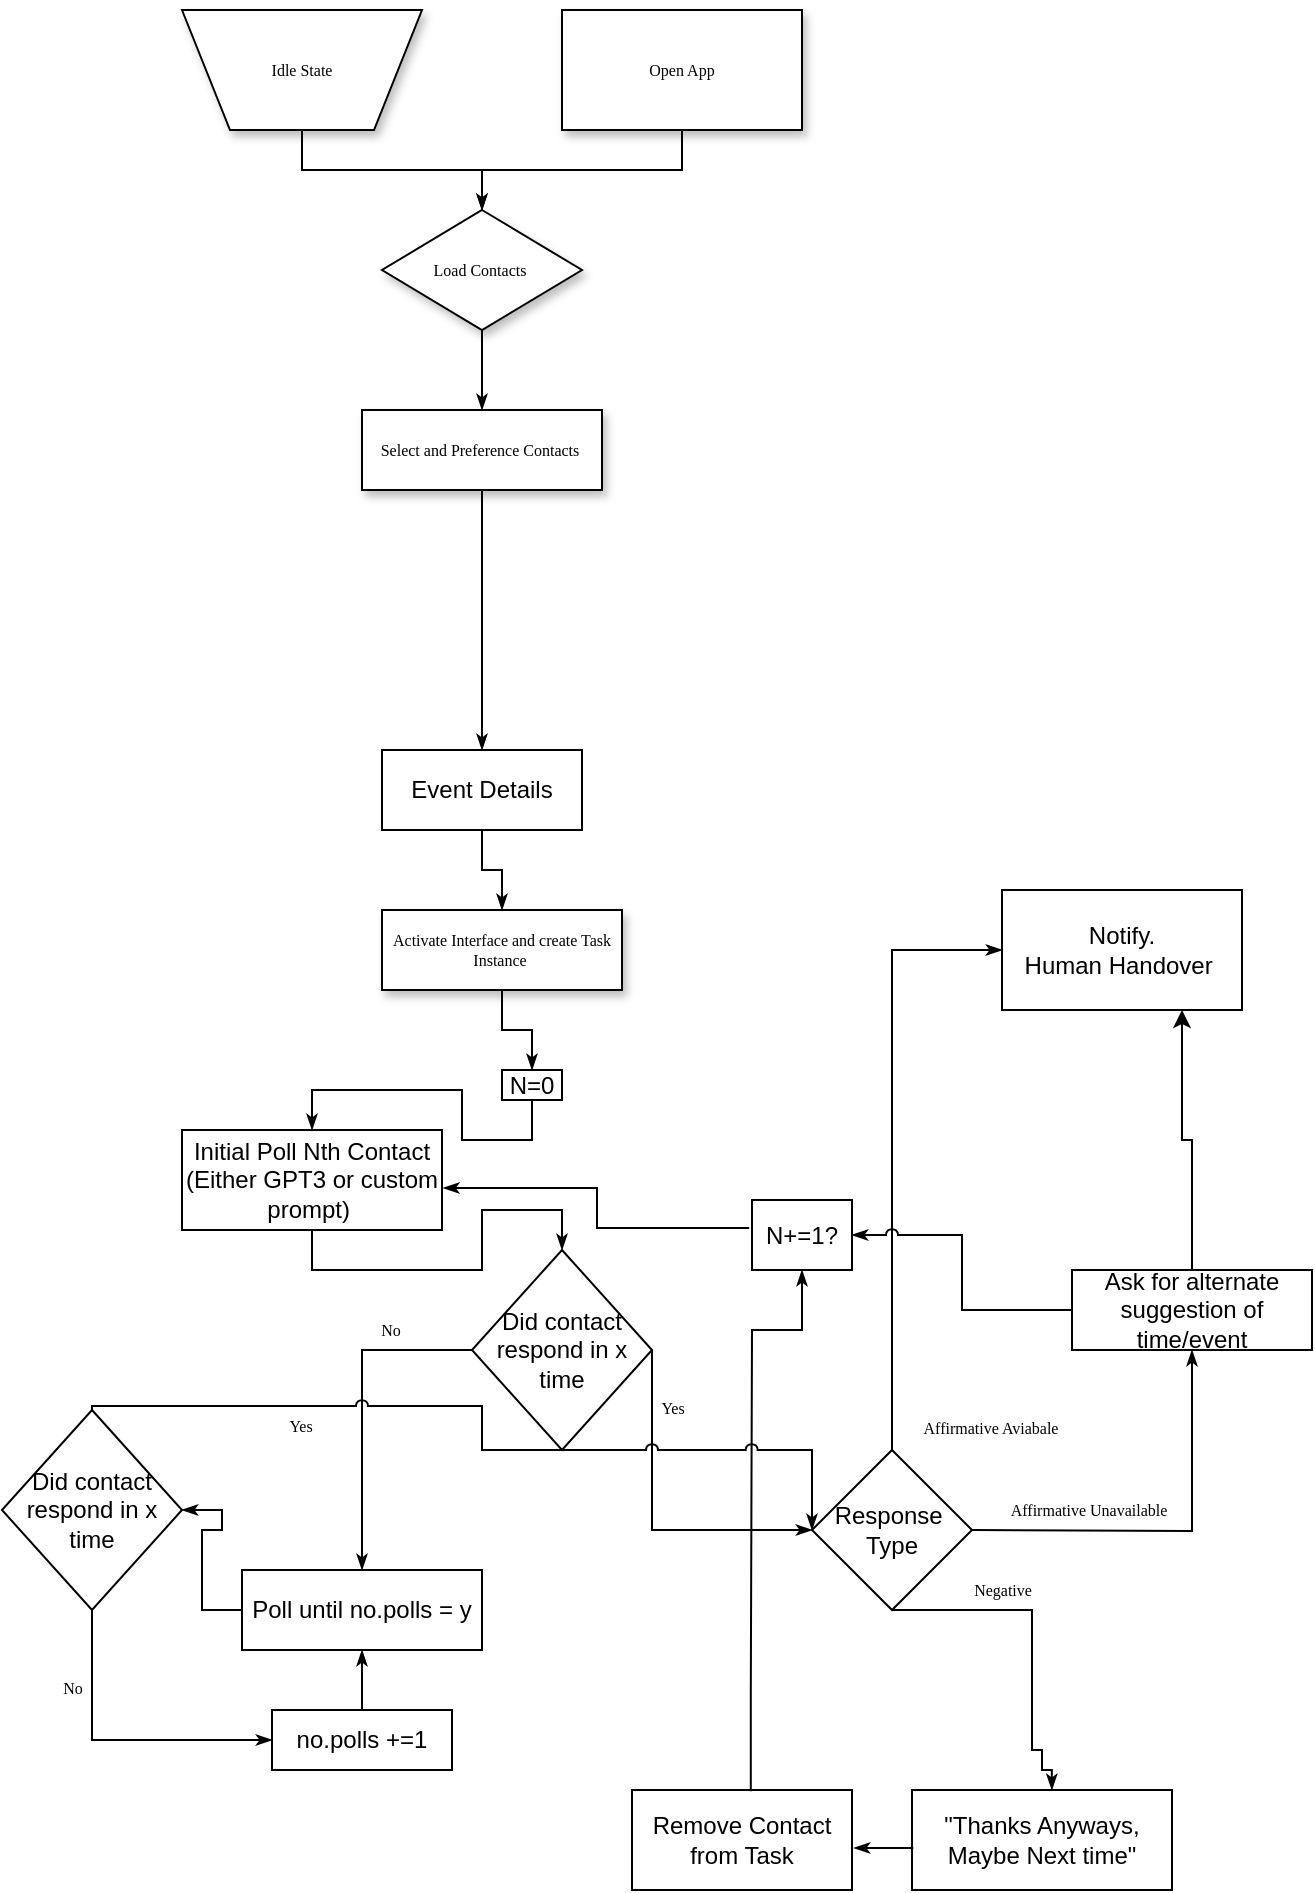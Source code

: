 <mxfile version="20.5.1" type="device"><diagram name="Page-1" id="edf60f1a-56cd-e834-aa8a-f176f3a09ee4"><mxGraphModel dx="981" dy="526" grid="1" gridSize="10" guides="1" tooltips="1" connect="1" arrows="1" fold="1" page="1" pageScale="1" pageWidth="1100" pageHeight="850" background="none" math="0" shadow="0"><root><mxCell id="0"/><mxCell id="1" parent="0"/><mxCell id="60e70716793133e9-31" style="edgeStyle=orthogonalEdgeStyle;rounded=0;html=1;labelBackgroundColor=none;startSize=5;endArrow=classicThin;endFill=1;endSize=5;jettySize=auto;orthogonalLoop=1;strokeWidth=1;fontFamily=Verdana;fontSize=8" parent="1" source="60e70716793133e9-2" target="60e70716793133e9-5" edge="1"><mxGeometry relative="1" as="geometry"/></mxCell><mxCell id="60e70716793133e9-2" value="Idle State" style="shape=trapezoid;whiteSpace=wrap;html=1;rounded=0;shadow=1;labelBackgroundColor=none;strokeWidth=1;fontFamily=Verdana;fontSize=8;align=center;flipV=1;" parent="1" vertex="1"><mxGeometry x="100" y="120" width="120" height="60" as="geometry"/></mxCell><mxCell id="60e70716793133e9-32" style="edgeStyle=orthogonalEdgeStyle;rounded=0;html=1;labelBackgroundColor=none;startSize=5;endArrow=classicThin;endFill=1;endSize=5;jettySize=auto;orthogonalLoop=1;strokeWidth=1;fontFamily=Verdana;fontSize=8" parent="1" source="60e70716793133e9-4" target="60e70716793133e9-5" edge="1"><mxGeometry relative="1" as="geometry"/></mxCell><mxCell id="60e70716793133e9-4" value="Open App" style="rounded=0;whiteSpace=wrap;html=1;shadow=1;labelBackgroundColor=none;strokeWidth=1;fontFamily=Verdana;fontSize=8;align=center;" parent="1" vertex="1"><mxGeometry x="290" y="120" width="120" height="60" as="geometry"/></mxCell><mxCell id="60e70716793133e9-37" value="" style="edgeStyle=orthogonalEdgeStyle;rounded=0;html=1;labelBackgroundColor=none;startSize=5;endArrow=classicThin;endFill=1;endSize=5;jettySize=auto;orthogonalLoop=1;strokeWidth=1;fontFamily=Verdana;fontSize=8" parent="1" source="60e70716793133e9-5" target="60e70716793133e9-9" edge="1"><mxGeometry x="-0.5" y="10" relative="1" as="geometry"><mxPoint as="offset"/></mxGeometry></mxCell><mxCell id="60e70716793133e9-5" value="Load Contacts&amp;nbsp;" style="rhombus;whiteSpace=wrap;html=1;rounded=0;shadow=1;labelBackgroundColor=none;strokeWidth=1;fontFamily=Verdana;fontSize=8;align=center;" parent="1" vertex="1"><mxGeometry x="200" y="220" width="100" height="60" as="geometry"/></mxCell><mxCell id="60e70716793133e9-38" style="edgeStyle=orthogonalEdgeStyle;rounded=0;html=1;labelBackgroundColor=none;startSize=5;endArrow=classicThin;endFill=1;endSize=5;jettySize=auto;orthogonalLoop=1;strokeWidth=1;fontFamily=Verdana;fontSize=8;entryX=0.5;entryY=0;entryDx=0;entryDy=0;" parent="1" source="60e70716793133e9-9" target="zBEtfd5LYOTdmo_GoCIf-2" edge="1"><mxGeometry relative="1" as="geometry"><mxPoint x="250" y="410.0" as="targetPoint"/></mxGeometry></mxCell><mxCell id="60e70716793133e9-9" value="Select and Preference Contacts&amp;nbsp;" style="whiteSpace=wrap;html=1;rounded=0;shadow=1;labelBackgroundColor=none;strokeWidth=1;fontFamily=Verdana;fontSize=8;align=center;" parent="1" vertex="1"><mxGeometry x="190" y="320" width="120" height="40" as="geometry"/></mxCell><mxCell id="60e70716793133e9-42" style="edgeStyle=orthogonalEdgeStyle;rounded=0;html=1;labelBackgroundColor=none;startSize=5;endArrow=classicThin;endFill=1;endSize=5;jettySize=auto;orthogonalLoop=1;strokeWidth=1;fontFamily=Verdana;fontSize=8;entryX=0.5;entryY=0;entryDx=0;entryDy=0;" parent="1" source="60e70716793133e9-13" target="zBEtfd5LYOTdmo_GoCIf-34" edge="1"><mxGeometry relative="1" as="geometry"/></mxCell><mxCell id="60e70716793133e9-13" value="Activate Interface and create Task Instance&amp;nbsp;" style="whiteSpace=wrap;html=1;rounded=0;shadow=1;labelBackgroundColor=none;strokeWidth=1;fontFamily=Verdana;fontSize=8;align=center;" parent="1" vertex="1"><mxGeometry x="200" y="570" width="120" height="40" as="geometry"/></mxCell><mxCell id="zBEtfd5LYOTdmo_GoCIf-1" value="Initial Poll Nth Contact (Either GPT3 or custom prompt)&amp;nbsp;" style="rounded=0;whiteSpace=wrap;html=1;" vertex="1" parent="1"><mxGeometry x="100" y="680" width="130" height="50" as="geometry"/></mxCell><mxCell id="zBEtfd5LYOTdmo_GoCIf-2" value="Event Details" style="rounded=0;whiteSpace=wrap;html=1;" vertex="1" parent="1"><mxGeometry x="200" y="490" width="100" height="40" as="geometry"/></mxCell><mxCell id="zBEtfd5LYOTdmo_GoCIf-5" style="edgeStyle=orthogonalEdgeStyle;rounded=0;html=1;labelBackgroundColor=none;startSize=5;endArrow=classicThin;endFill=1;endSize=5;jettySize=auto;orthogonalLoop=1;strokeWidth=1;fontFamily=Verdana;fontSize=8;exitX=0.5;exitY=1;exitDx=0;exitDy=0;entryX=0.5;entryY=0;entryDx=0;entryDy=0;" edge="1" parent="1" source="zBEtfd5LYOTdmo_GoCIf-2" target="60e70716793133e9-13"><mxGeometry relative="1" as="geometry"><mxPoint x="270" y="620" as="sourcePoint"/><mxPoint x="360" y="660" as="targetPoint"/></mxGeometry></mxCell><mxCell id="zBEtfd5LYOTdmo_GoCIf-6" value="Did contact respond in x time" style="rhombus;whiteSpace=wrap;html=1;" vertex="1" parent="1"><mxGeometry x="245" y="740" width="90" height="100" as="geometry"/></mxCell><mxCell id="zBEtfd5LYOTdmo_GoCIf-7" style="edgeStyle=orthogonalEdgeStyle;rounded=0;html=1;labelBackgroundColor=none;startSize=5;endArrow=classicThin;endFill=1;endSize=5;jettySize=auto;orthogonalLoop=1;strokeWidth=1;fontFamily=Verdana;fontSize=8;exitX=0.5;exitY=1;exitDx=0;exitDy=0;" edge="1" parent="1" source="zBEtfd5LYOTdmo_GoCIf-1" target="zBEtfd5LYOTdmo_GoCIf-6"><mxGeometry relative="1" as="geometry"><mxPoint x="275" y="660" as="sourcePoint"/><mxPoint x="300" y="710" as="targetPoint"/></mxGeometry></mxCell><mxCell id="zBEtfd5LYOTdmo_GoCIf-8" value="Yes" style="edgeStyle=orthogonalEdgeStyle;rounded=0;html=1;labelBackgroundColor=none;startSize=5;endArrow=classicThin;endFill=1;endSize=5;jettySize=auto;orthogonalLoop=1;strokeWidth=1;fontFamily=Verdana;fontSize=8;exitX=1;exitY=0.5;exitDx=0;exitDy=0;jumpStyle=arc;entryX=0;entryY=0.5;entryDx=0;entryDy=0;" edge="1" parent="1" source="zBEtfd5LYOTdmo_GoCIf-6" target="zBEtfd5LYOTdmo_GoCIf-11"><mxGeometry x="-0.667" y="10" relative="1" as="geometry"><mxPoint as="offset"/><mxPoint x="345" y="880" as="sourcePoint"/><mxPoint x="335" y="880" as="targetPoint"/><Array as="points"><mxPoint x="335" y="880"/></Array></mxGeometry></mxCell><mxCell id="zBEtfd5LYOTdmo_GoCIf-9" value="No" style="edgeStyle=orthogonalEdgeStyle;rounded=0;html=1;labelBackgroundColor=none;startSize=5;endArrow=classicThin;endFill=1;endSize=5;jettySize=auto;orthogonalLoop=1;strokeWidth=1;fontFamily=Verdana;fontSize=8;exitX=0;exitY=0.5;exitDx=0;exitDy=0;entryX=0.5;entryY=0;entryDx=0;entryDy=0;jumpStyle=none;" edge="1" parent="1" source="zBEtfd5LYOTdmo_GoCIf-6" target="zBEtfd5LYOTdmo_GoCIf-26"><mxGeometry x="-0.5" y="-10" relative="1" as="geometry"><mxPoint as="offset"/><mxPoint x="185" y="880" as="sourcePoint"/><mxPoint x="185" y="890" as="targetPoint"/></mxGeometry></mxCell><mxCell id="zBEtfd5LYOTdmo_GoCIf-11" value="Response&amp;nbsp;&lt;br&gt;Type" style="rhombus;whiteSpace=wrap;html=1;" vertex="1" parent="1"><mxGeometry x="415" y="840" width="80" height="80" as="geometry"/></mxCell><mxCell id="zBEtfd5LYOTdmo_GoCIf-12" value="Affirmative Aviabale&amp;nbsp;" style="edgeStyle=orthogonalEdgeStyle;rounded=0;html=1;labelBackgroundColor=none;startSize=5;endArrow=classicThin;endFill=1;endSize=5;jettySize=auto;orthogonalLoop=1;strokeWidth=1;fontFamily=Verdana;fontSize=8;exitX=0.5;exitY=0;exitDx=0;exitDy=0;entryX=0;entryY=0.5;entryDx=0;entryDy=0;" edge="1" parent="1" source="zBEtfd5LYOTdmo_GoCIf-11" target="zBEtfd5LYOTdmo_GoCIf-15"><mxGeometry x="-0.926" y="-50" relative="1" as="geometry"><mxPoint as="offset"/><mxPoint x="450" y="740" as="sourcePoint"/><mxPoint x="560" y="740" as="targetPoint"/></mxGeometry></mxCell><mxCell id="zBEtfd5LYOTdmo_GoCIf-13" value="Affirmative Unavailable&amp;nbsp;" style="edgeStyle=orthogonalEdgeStyle;rounded=0;html=1;labelBackgroundColor=none;startSize=5;endArrow=classicThin;endFill=1;endSize=5;jettySize=auto;orthogonalLoop=1;strokeWidth=1;fontFamily=Verdana;fontSize=8;exitX=0.5;exitY=0;exitDx=0;exitDy=0;entryX=0.5;entryY=1;entryDx=0;entryDy=0;" edge="1" parent="1" target="zBEtfd5LYOTdmo_GoCIf-24"><mxGeometry x="-0.412" y="10" relative="1" as="geometry"><mxPoint as="offset"/><mxPoint x="495" y="880" as="sourcePoint"/><mxPoint x="605" y="820" as="targetPoint"/></mxGeometry></mxCell><mxCell id="zBEtfd5LYOTdmo_GoCIf-14" value="Negative" style="edgeStyle=orthogonalEdgeStyle;rounded=0;html=1;labelBackgroundColor=none;startSize=5;endArrow=classicThin;endFill=1;endSize=5;jettySize=auto;orthogonalLoop=1;strokeWidth=1;fontFamily=Verdana;fontSize=8;exitX=0.5;exitY=1;exitDx=0;exitDy=0;entryX=0.538;entryY=0;entryDx=0;entryDy=0;entryPerimeter=0;" edge="1" parent="1" source="zBEtfd5LYOTdmo_GoCIf-11" target="zBEtfd5LYOTdmo_GoCIf-20"><mxGeometry x="-0.355" y="10" relative="1" as="geometry"><mxPoint as="offset"/><mxPoint x="445" y="950" as="sourcePoint"/><mxPoint x="545" y="990" as="targetPoint"/><Array as="points"><mxPoint x="525" y="920"/><mxPoint x="525" y="990"/><mxPoint x="530" y="990"/><mxPoint x="530" y="1000"/><mxPoint x="535" y="1000"/></Array></mxGeometry></mxCell><mxCell id="zBEtfd5LYOTdmo_GoCIf-15" value="Notify.&lt;br&gt;Human Handover&amp;nbsp;" style="rounded=0;whiteSpace=wrap;html=1;" vertex="1" parent="1"><mxGeometry x="510" y="560" width="120" height="60" as="geometry"/></mxCell><mxCell id="zBEtfd5LYOTdmo_GoCIf-16" value="Remove Contact from Task" style="rounded=0;whiteSpace=wrap;html=1;" vertex="1" parent="1"><mxGeometry x="325" y="1010" width="110" height="50" as="geometry"/></mxCell><mxCell id="zBEtfd5LYOTdmo_GoCIf-17" value="" style="edgeStyle=orthogonalEdgeStyle;rounded=0;html=1;labelBackgroundColor=none;startSize=5;endArrow=classicThin;endFill=1;endSize=5;jettySize=auto;orthogonalLoop=1;strokeWidth=1;fontFamily=Verdana;fontSize=8;exitX=0.54;exitY=0.012;exitDx=0;exitDy=0;entryX=0.5;entryY=1;entryDx=0;entryDy=0;exitPerimeter=0;jumpStyle=none;" edge="1" parent="1" source="zBEtfd5LYOTdmo_GoCIf-16" target="zBEtfd5LYOTdmo_GoCIf-18"><mxGeometry x="-0.412" y="10" relative="1" as="geometry"><mxPoint as="offset"/><mxPoint x="245" y="980" as="sourcePoint"/><mxPoint x="385" y="750" as="targetPoint"/><Array as="points"><mxPoint x="384" y="961"/><mxPoint x="385" y="961"/><mxPoint x="385" y="780"/><mxPoint x="410" y="780"/></Array></mxGeometry></mxCell><mxCell id="zBEtfd5LYOTdmo_GoCIf-18" value="N+=1?" style="rounded=0;whiteSpace=wrap;html=1;" vertex="1" parent="1"><mxGeometry x="385" y="715" width="50" height="35" as="geometry"/></mxCell><mxCell id="zBEtfd5LYOTdmo_GoCIf-19" style="edgeStyle=orthogonalEdgeStyle;rounded=0;html=1;labelBackgroundColor=none;startSize=5;endArrow=classicThin;endFill=1;endSize=5;jettySize=auto;orthogonalLoop=1;strokeWidth=1;fontFamily=Verdana;fontSize=8;exitX=-0.028;exitY=0.4;exitDx=0;exitDy=0;entryX=1.005;entryY=0.58;entryDx=0;entryDy=0;entryPerimeter=0;exitPerimeter=0;" edge="1" parent="1" source="zBEtfd5LYOTdmo_GoCIf-18" target="zBEtfd5LYOTdmo_GoCIf-1"><mxGeometry relative="1" as="geometry"><mxPoint x="300" y="760" as="sourcePoint"/><mxPoint x="375" y="710" as="targetPoint"/></mxGeometry></mxCell><mxCell id="zBEtfd5LYOTdmo_GoCIf-20" value="&quot;Thanks Anyways, Maybe Next time&quot;" style="rounded=0;whiteSpace=wrap;html=1;" vertex="1" parent="1"><mxGeometry x="465" y="1010" width="130" height="50" as="geometry"/></mxCell><mxCell id="zBEtfd5LYOTdmo_GoCIf-23" value="" style="edgeStyle=orthogonalEdgeStyle;rounded=0;html=1;labelBackgroundColor=none;startSize=5;endArrow=classicThin;endFill=1;endSize=5;jettySize=auto;orthogonalLoop=1;strokeWidth=1;fontFamily=Verdana;fontSize=8;exitX=0.005;exitY=0.58;exitDx=0;exitDy=0;entryX=1.009;entryY=0.58;entryDx=0;entryDy=0;entryPerimeter=0;exitPerimeter=0;" edge="1" parent="1" source="zBEtfd5LYOTdmo_GoCIf-20" target="zBEtfd5LYOTdmo_GoCIf-16"><mxGeometry x="-0.412" y="10" relative="1" as="geometry"><mxPoint as="offset"/><mxPoint x="505" y="890" as="sourcePoint"/><mxPoint x="615" y="830" as="targetPoint"/></mxGeometry></mxCell><mxCell id="zBEtfd5LYOTdmo_GoCIf-25" style="edgeStyle=orthogonalEdgeStyle;rounded=0;orthogonalLoop=1;jettySize=auto;html=1;exitX=0.5;exitY=0;exitDx=0;exitDy=0;entryX=0.75;entryY=1;entryDx=0;entryDy=0;" edge="1" parent="1" source="zBEtfd5LYOTdmo_GoCIf-24" target="zBEtfd5LYOTdmo_GoCIf-15"><mxGeometry relative="1" as="geometry"><mxPoint x="600.2" y="730" as="targetPoint"/></mxGeometry></mxCell><mxCell id="zBEtfd5LYOTdmo_GoCIf-24" value="Ask for alternate suggestion of time/event" style="rounded=0;whiteSpace=wrap;html=1;" vertex="1" parent="1"><mxGeometry x="545" y="750" width="120" height="40" as="geometry"/></mxCell><mxCell id="zBEtfd5LYOTdmo_GoCIf-26" value="Poll until no.polls = y" style="rounded=0;whiteSpace=wrap;html=1;" vertex="1" parent="1"><mxGeometry x="130" y="900" width="120" height="40" as="geometry"/></mxCell><mxCell id="zBEtfd5LYOTdmo_GoCIf-27" value="Did contact respond in x time" style="rhombus;whiteSpace=wrap;html=1;" vertex="1" parent="1"><mxGeometry x="10" y="820" width="90" height="100" as="geometry"/></mxCell><mxCell id="zBEtfd5LYOTdmo_GoCIf-28" value="" style="edgeStyle=orthogonalEdgeStyle;rounded=0;html=1;labelBackgroundColor=none;startSize=5;endArrow=classicThin;endFill=1;endSize=5;jettySize=auto;orthogonalLoop=1;strokeWidth=1;fontFamily=Verdana;fontSize=8;exitX=0;exitY=0.5;exitDx=0;exitDy=0;entryX=1;entryY=0.5;entryDx=0;entryDy=0;" edge="1" parent="1" source="zBEtfd5LYOTdmo_GoCIf-26" target="zBEtfd5LYOTdmo_GoCIf-27"><mxGeometry x="-0.5" y="-10" relative="1" as="geometry"><mxPoint as="offset"/><mxPoint x="250" y="800" as="sourcePoint"/><mxPoint x="190" y="860" as="targetPoint"/></mxGeometry></mxCell><mxCell id="zBEtfd5LYOTdmo_GoCIf-29" value="No" style="edgeStyle=orthogonalEdgeStyle;rounded=0;html=1;labelBackgroundColor=none;startSize=5;endArrow=classicThin;endFill=1;endSize=5;jettySize=auto;orthogonalLoop=1;strokeWidth=1;fontFamily=Verdana;fontSize=8;exitX=0.5;exitY=1;exitDx=0;exitDy=0;entryX=0;entryY=0.5;entryDx=0;entryDy=0;" edge="1" parent="1" source="zBEtfd5LYOTdmo_GoCIf-27" target="zBEtfd5LYOTdmo_GoCIf-30"><mxGeometry x="-0.5" y="-10" relative="1" as="geometry"><mxPoint as="offset"/><mxPoint x="100" y="970" as="sourcePoint"/><mxPoint x="130" y="960" as="targetPoint"/></mxGeometry></mxCell><mxCell id="zBEtfd5LYOTdmo_GoCIf-30" value="no.polls +=1" style="rounded=0;whiteSpace=wrap;html=1;" vertex="1" parent="1"><mxGeometry x="145" y="970" width="90" height="30" as="geometry"/></mxCell><mxCell id="zBEtfd5LYOTdmo_GoCIf-31" value="" style="edgeStyle=orthogonalEdgeStyle;rounded=0;html=1;labelBackgroundColor=none;startSize=5;endArrow=classicThin;endFill=1;endSize=5;jettySize=auto;orthogonalLoop=1;strokeWidth=1;fontFamily=Verdana;fontSize=8;exitX=0.5;exitY=0;exitDx=0;exitDy=0;entryX=0.5;entryY=1;entryDx=0;entryDy=0;" edge="1" parent="1" source="zBEtfd5LYOTdmo_GoCIf-30" target="zBEtfd5LYOTdmo_GoCIf-26"><mxGeometry x="-0.636" y="35" relative="1" as="geometry"><mxPoint as="offset"/><mxPoint x="70" y="970" as="sourcePoint"/><mxPoint x="155" y="995" as="targetPoint"/></mxGeometry></mxCell><mxCell id="zBEtfd5LYOTdmo_GoCIf-33" value="Yes" style="edgeStyle=orthogonalEdgeStyle;rounded=0;html=1;labelBackgroundColor=none;startSize=5;endArrow=classicThin;endFill=1;endSize=5;jettySize=auto;orthogonalLoop=1;strokeWidth=1;fontFamily=Verdana;fontSize=8;exitX=0.5;exitY=0;exitDx=0;exitDy=0;jumpStyle=arc;entryX=0;entryY=0.5;entryDx=0;entryDy=0;" edge="1" parent="1" source="zBEtfd5LYOTdmo_GoCIf-27" target="zBEtfd5LYOTdmo_GoCIf-11"><mxGeometry x="-0.5" y="-10" relative="1" as="geometry"><mxPoint as="offset"/><mxPoint x="65" y="930" as="sourcePoint"/><mxPoint x="360" y="840" as="targetPoint"/><Array as="points"><mxPoint x="55" y="818"/><mxPoint x="250" y="818"/><mxPoint x="250" y="840"/><mxPoint x="415" y="840"/></Array></mxGeometry></mxCell><mxCell id="zBEtfd5LYOTdmo_GoCIf-34" value="N=0" style="rounded=0;whiteSpace=wrap;html=1;" vertex="1" parent="1"><mxGeometry x="260" y="650" width="30" height="15" as="geometry"/></mxCell><mxCell id="zBEtfd5LYOTdmo_GoCIf-35" style="edgeStyle=orthogonalEdgeStyle;rounded=0;html=1;labelBackgroundColor=none;startSize=5;endArrow=classicThin;endFill=1;endSize=5;jettySize=auto;orthogonalLoop=1;strokeWidth=1;fontFamily=Verdana;fontSize=8;entryX=0.5;entryY=0;entryDx=0;entryDy=0;exitX=0.5;exitY=1;exitDx=0;exitDy=0;" edge="1" parent="1" source="zBEtfd5LYOTdmo_GoCIf-34" target="zBEtfd5LYOTdmo_GoCIf-1"><mxGeometry relative="1" as="geometry"><mxPoint x="270.034" y="620" as="sourcePoint"/><mxPoint x="275" y="670" as="targetPoint"/></mxGeometry></mxCell><mxCell id="zBEtfd5LYOTdmo_GoCIf-36" style="edgeStyle=orthogonalEdgeStyle;rounded=0;html=1;labelBackgroundColor=none;startSize=5;endArrow=classicThin;endFill=1;endSize=5;jettySize=auto;orthogonalLoop=1;strokeWidth=1;fontFamily=Verdana;fontSize=8;exitX=0;exitY=0.5;exitDx=0;exitDy=0;entryX=1;entryY=0.5;entryDx=0;entryDy=0;jumpStyle=arc;" edge="1" parent="1" source="zBEtfd5LYOTdmo_GoCIf-24" target="zBEtfd5LYOTdmo_GoCIf-18"><mxGeometry relative="1" as="geometry"><mxPoint x="393.6" y="739" as="sourcePoint"/><mxPoint x="240.65" y="719" as="targetPoint"/></mxGeometry></mxCell></root></mxGraphModel></diagram></mxfile>